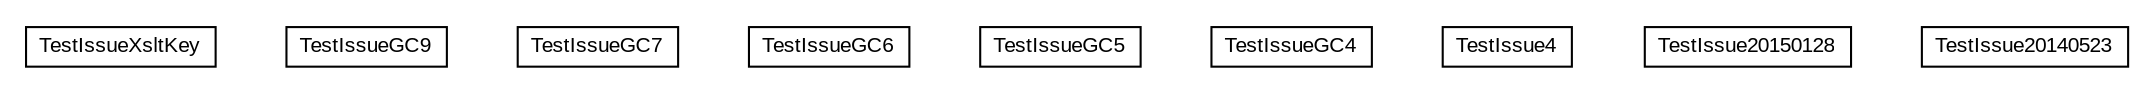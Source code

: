 #!/usr/local/bin/dot
#
# Class diagram 
# Generated by UMLGraph version 5.1 (http://www.umlgraph.org/)
#

digraph G {
	edge [fontname="arial",fontsize=10,labelfontname="arial",labelfontsize=10];
	node [fontname="arial",fontsize=10,shape=plaintext];
	nodesep=0.25;
	ranksep=0.5;
	// com.helger.schematron.supplemantery.TestIssueXsltKey
	c204 [label=<<table title="com.helger.schematron.supplemantery.TestIssueXsltKey" border="0" cellborder="1" cellspacing="0" cellpadding="2" port="p" href="./TestIssueXsltKey.html">
		<tr><td><table border="0" cellspacing="0" cellpadding="1">
<tr><td align="center" balign="center"> TestIssueXsltKey </td></tr>
		</table></td></tr>
		</table>>, fontname="arial", fontcolor="black", fontsize=10.0];
	// com.helger.schematron.supplemantery.TestIssueGC9
	c205 [label=<<table title="com.helger.schematron.supplemantery.TestIssueGC9" border="0" cellborder="1" cellspacing="0" cellpadding="2" port="p" href="./TestIssueGC9.html">
		<tr><td><table border="0" cellspacing="0" cellpadding="1">
<tr><td align="center" balign="center"> TestIssueGC9 </td></tr>
		</table></td></tr>
		</table>>, fontname="arial", fontcolor="black", fontsize=10.0];
	// com.helger.schematron.supplemantery.TestIssueGC7
	c206 [label=<<table title="com.helger.schematron.supplemantery.TestIssueGC7" border="0" cellborder="1" cellspacing="0" cellpadding="2" port="p" href="./TestIssueGC7.html">
		<tr><td><table border="0" cellspacing="0" cellpadding="1">
<tr><td align="center" balign="center"> TestIssueGC7 </td></tr>
		</table></td></tr>
		</table>>, fontname="arial", fontcolor="black", fontsize=10.0];
	// com.helger.schematron.supplemantery.TestIssueGC6
	c207 [label=<<table title="com.helger.schematron.supplemantery.TestIssueGC6" border="0" cellborder="1" cellspacing="0" cellpadding="2" port="p" href="./TestIssueGC6.html">
		<tr><td><table border="0" cellspacing="0" cellpadding="1">
<tr><td align="center" balign="center"> TestIssueGC6 </td></tr>
		</table></td></tr>
		</table>>, fontname="arial", fontcolor="black", fontsize=10.0];
	// com.helger.schematron.supplemantery.TestIssueGC5
	c208 [label=<<table title="com.helger.schematron.supplemantery.TestIssueGC5" border="0" cellborder="1" cellspacing="0" cellpadding="2" port="p" href="./TestIssueGC5.html">
		<tr><td><table border="0" cellspacing="0" cellpadding="1">
<tr><td align="center" balign="center"> TestIssueGC5 </td></tr>
		</table></td></tr>
		</table>>, fontname="arial", fontcolor="black", fontsize=10.0];
	// com.helger.schematron.supplemantery.TestIssueGC4
	c209 [label=<<table title="com.helger.schematron.supplemantery.TestIssueGC4" border="0" cellborder="1" cellspacing="0" cellpadding="2" port="p" href="./TestIssueGC4.html">
		<tr><td><table border="0" cellspacing="0" cellpadding="1">
<tr><td align="center" balign="center"> TestIssueGC4 </td></tr>
		</table></td></tr>
		</table>>, fontname="arial", fontcolor="black", fontsize=10.0];
	// com.helger.schematron.supplemantery.TestIssue4
	c210 [label=<<table title="com.helger.schematron.supplemantery.TestIssue4" border="0" cellborder="1" cellspacing="0" cellpadding="2" port="p" href="./TestIssue4.html">
		<tr><td><table border="0" cellspacing="0" cellpadding="1">
<tr><td align="center" balign="center"> TestIssue4 </td></tr>
		</table></td></tr>
		</table>>, fontname="arial", fontcolor="black", fontsize=10.0];
	// com.helger.schematron.supplemantery.TestIssue20150128
	c211 [label=<<table title="com.helger.schematron.supplemantery.TestIssue20150128" border="0" cellborder="1" cellspacing="0" cellpadding="2" port="p" href="./TestIssue20150128.html">
		<tr><td><table border="0" cellspacing="0" cellpadding="1">
<tr><td align="center" balign="center"> TestIssue20150128 </td></tr>
		</table></td></tr>
		</table>>, fontname="arial", fontcolor="black", fontsize=10.0];
	// com.helger.schematron.supplemantery.TestIssue20140523
	c212 [label=<<table title="com.helger.schematron.supplemantery.TestIssue20140523" border="0" cellborder="1" cellspacing="0" cellpadding="2" port="p" href="./TestIssue20140523.html">
		<tr><td><table border="0" cellspacing="0" cellpadding="1">
<tr><td align="center" balign="center"> TestIssue20140523 </td></tr>
		</table></td></tr>
		</table>>, fontname="arial", fontcolor="black", fontsize=10.0];
}

